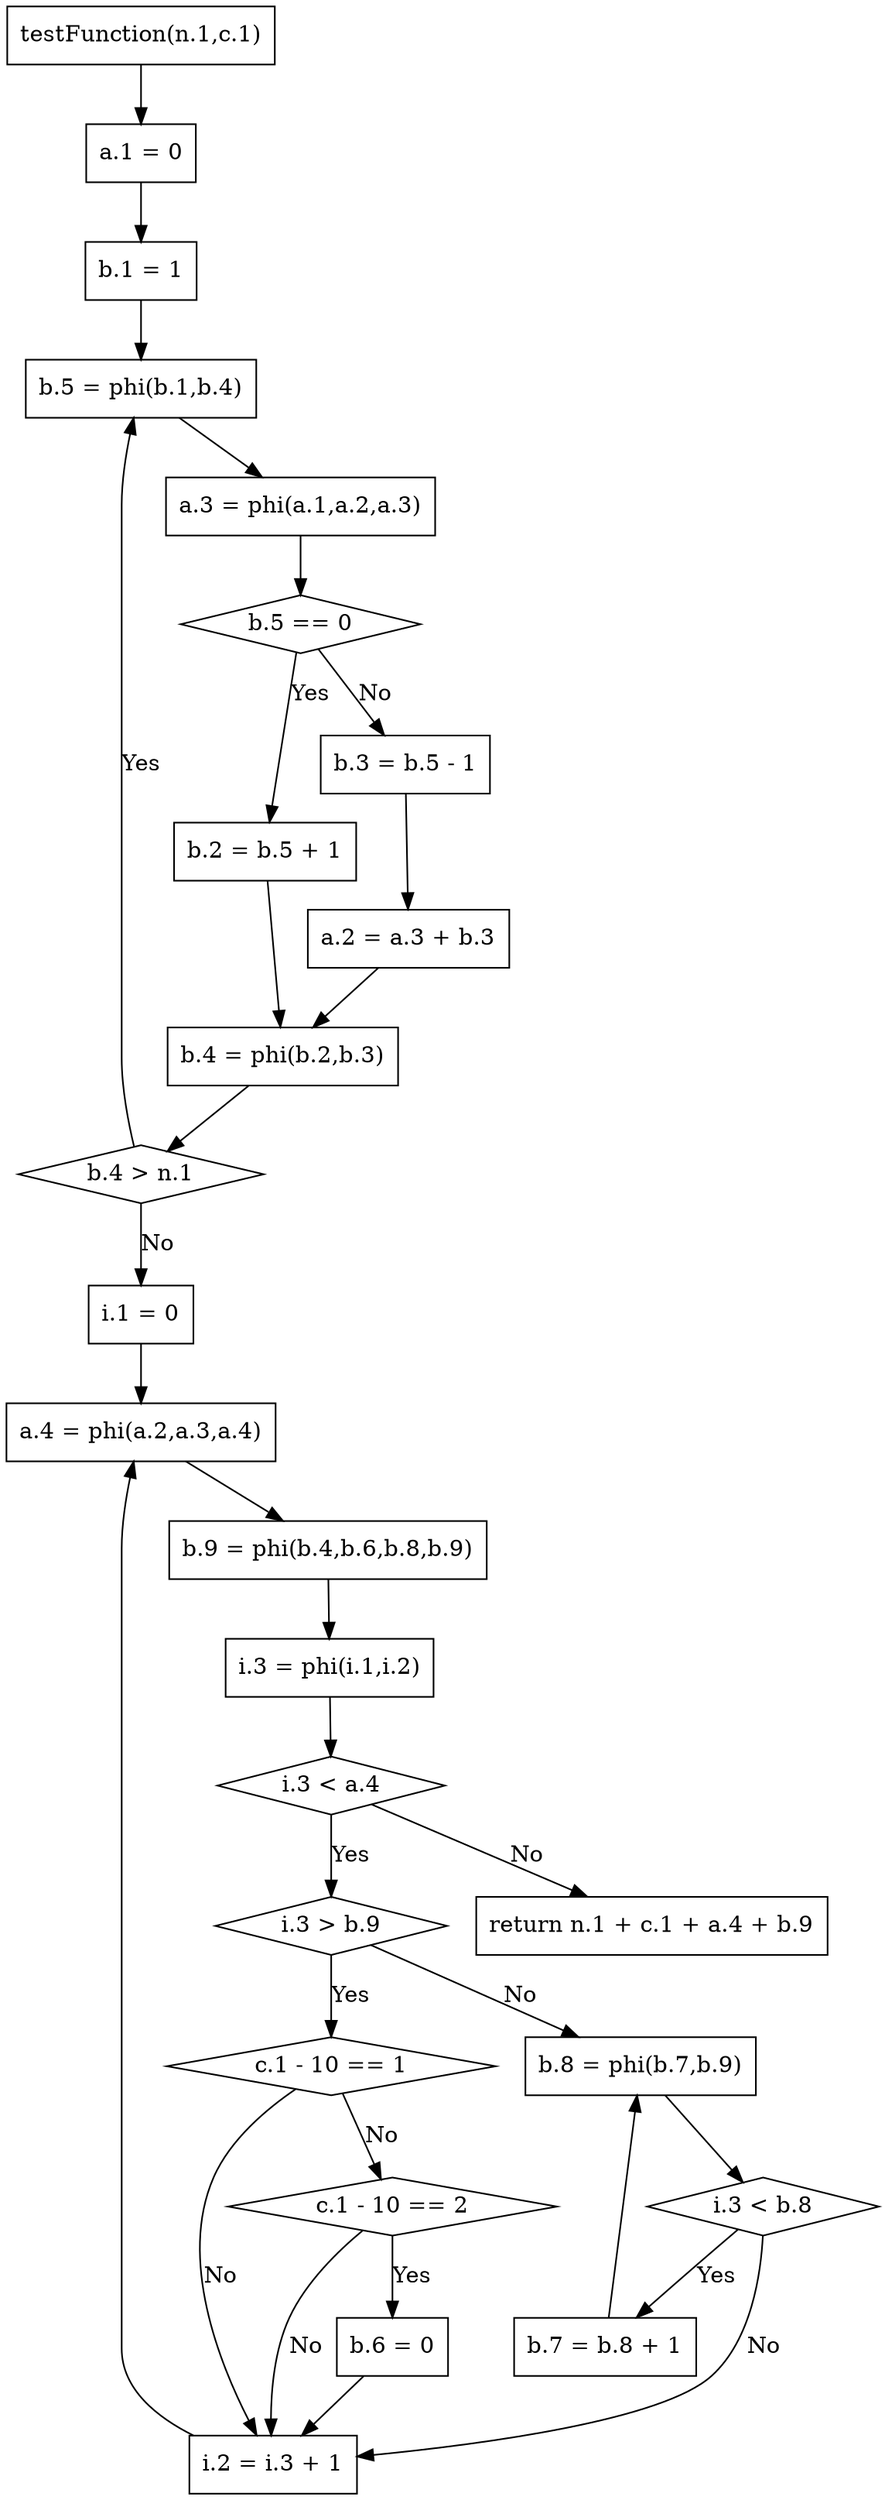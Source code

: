 digraph "gr" {
"1" ["label"="testFunction(n.1,c.1)","shape"="box"]
"2" ["label"="a.1 = 0","shape"="box"]
"3" ["label"="b.1 = 1","shape"="box"]
"4" ["label"="b.5 == 0","shape"="diamond"]
"5" ["label"="b.2 = b.5 + 1","shape"="box"]
"6" ["label"="b.3 = b.5 - 1","shape"="box"]
"7" ["label"="a.2 = a.3 + b.3","shape"="box"]
"8" ["label"="b.4 = phi(b.2,b.3)","shape"="box"]
"9" ["label"="b.4 > n.1","shape"="diamond"]
"10" ["label"="b.5 = phi(b.1,b.4)","shape"="box"]
"11" ["label"="a.3 = phi(a.1,a.2,a.3)","shape"="box"]

"12" ["label"="i.1 = 0","shape"="box"]
"13" ["label"="i.3 < a.4","shape"="diamond"]
"14" ["label"="i.2 = i.3 + 1","shape"="box"]
"15" ["label"="i.3 = phi(i.1,i.2)","shape"="box"]
"16" ["label"="i.3 > b.9","shape"="diamond"]
"17" ["label"="c.1 - 10 == 1","shape"="diamond"]
"18" ["label"="c.1 - 10 == 2","shape"="diamond"]
"19" ["label"="b.6 = 0","shape"="box"]
"20" ["label"="i.3 < b.8","shape"="diamond"]
"21" ["label"="b.7 = b.8 + 1","shape"="box"]

"22" ["label"="b.8 = phi(b.7,b.9)","shape"="box"]

"23" ["label"="a.4 = phi(a.2,a.3,a.4)","shape"="box"]
"24" ["label"="b.9 = phi(b.4,b.6,b.8,b.9)","shape"="box"]

"25" ["label"="return n.1 + c.1 + a.4 + b.9","shape"="box"]

"1" -> "2" ["label"=""]
"2" -> "3" ["label"=""]
"3" -> "10" ["label"=""]
"10" -> "11" ["label"=""]
"11" -> "4" ["label"=""]
"4" -> "5" ["label"="Yes"]
"4" -> "6" ["label"="No"]
"5" -> "8" ["label"=""]
"6" -> "7" ["label"=""]
"7" -> "8" ["label"=""]
"8" -> "9" ["label"=""]
"9" -> "10" ["label"="Yes"]
"9" -> "12" ["label"="No"]

"12" -> "23" ["label"=""]
"23" -> "24" ["label"=""]
"24" -> "15" ["label"=""]
"15" -> "13" ["label"=""]
"14" -> "23" ["label"=""]
"13" -> "16" ["label"="Yes"]
"16" -> "17" ["label"="Yes"]
"17" -> "18" ["label"="No"]
"18" -> "19" ["label"="Yes"]
"16" -> "22" ["label"="No"]
"22" -> "20" ["label"=""]
"20" -> "21" ["label"="Yes"]
"21" -> "22" ["label"=""]

"20" -> "14" ["label"="No"]
"19" -> "14" ["label"=""]
"18" -> "14" ["label"="No"]
"17" -> "14" ["label"="No"]
"13" -> "25" ["label"="No"]
}